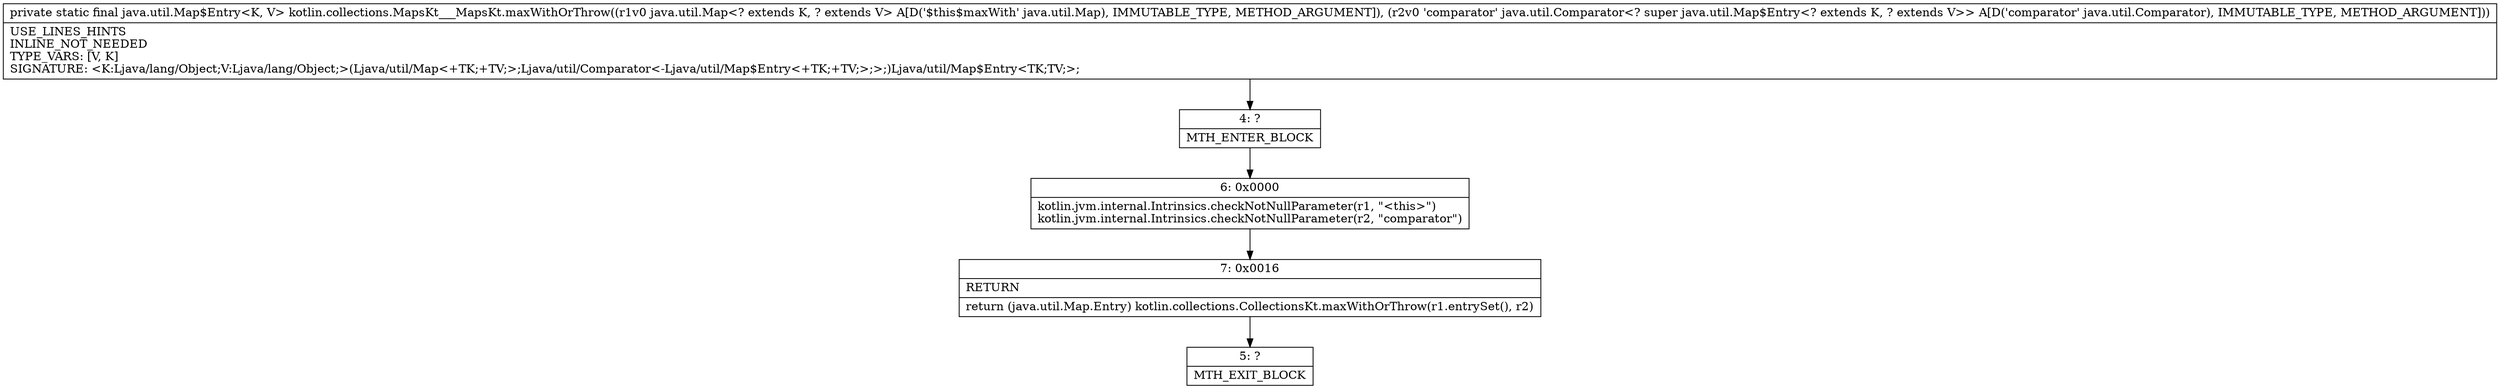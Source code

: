 digraph "CFG forkotlin.collections.MapsKt___MapsKt.maxWithOrThrow(Ljava\/util\/Map;Ljava\/util\/Comparator;)Ljava\/util\/Map$Entry;" {
Node_4 [shape=record,label="{4\:\ ?|MTH_ENTER_BLOCK\l}"];
Node_6 [shape=record,label="{6\:\ 0x0000|kotlin.jvm.internal.Intrinsics.checkNotNullParameter(r1, \"\<this\>\")\lkotlin.jvm.internal.Intrinsics.checkNotNullParameter(r2, \"comparator\")\l}"];
Node_7 [shape=record,label="{7\:\ 0x0016|RETURN\l|return (java.util.Map.Entry) kotlin.collections.CollectionsKt.maxWithOrThrow(r1.entrySet(), r2)\l}"];
Node_5 [shape=record,label="{5\:\ ?|MTH_EXIT_BLOCK\l}"];
MethodNode[shape=record,label="{private static final java.util.Map$Entry\<K, V\> kotlin.collections.MapsKt___MapsKt.maxWithOrThrow((r1v0 java.util.Map\<? extends K, ? extends V\> A[D('$this$maxWith' java.util.Map), IMMUTABLE_TYPE, METHOD_ARGUMENT]), (r2v0 'comparator' java.util.Comparator\<? super java.util.Map$Entry\<? extends K, ? extends V\>\> A[D('comparator' java.util.Comparator), IMMUTABLE_TYPE, METHOD_ARGUMENT]))  | USE_LINES_HINTS\lINLINE_NOT_NEEDED\lTYPE_VARS: [V, K]\lSIGNATURE: \<K:Ljava\/lang\/Object;V:Ljava\/lang\/Object;\>(Ljava\/util\/Map\<+TK;+TV;\>;Ljava\/util\/Comparator\<\-Ljava\/util\/Map$Entry\<+TK;+TV;\>;\>;)Ljava\/util\/Map$Entry\<TK;TV;\>;\l}"];
MethodNode -> Node_4;Node_4 -> Node_6;
Node_6 -> Node_7;
Node_7 -> Node_5;
}

